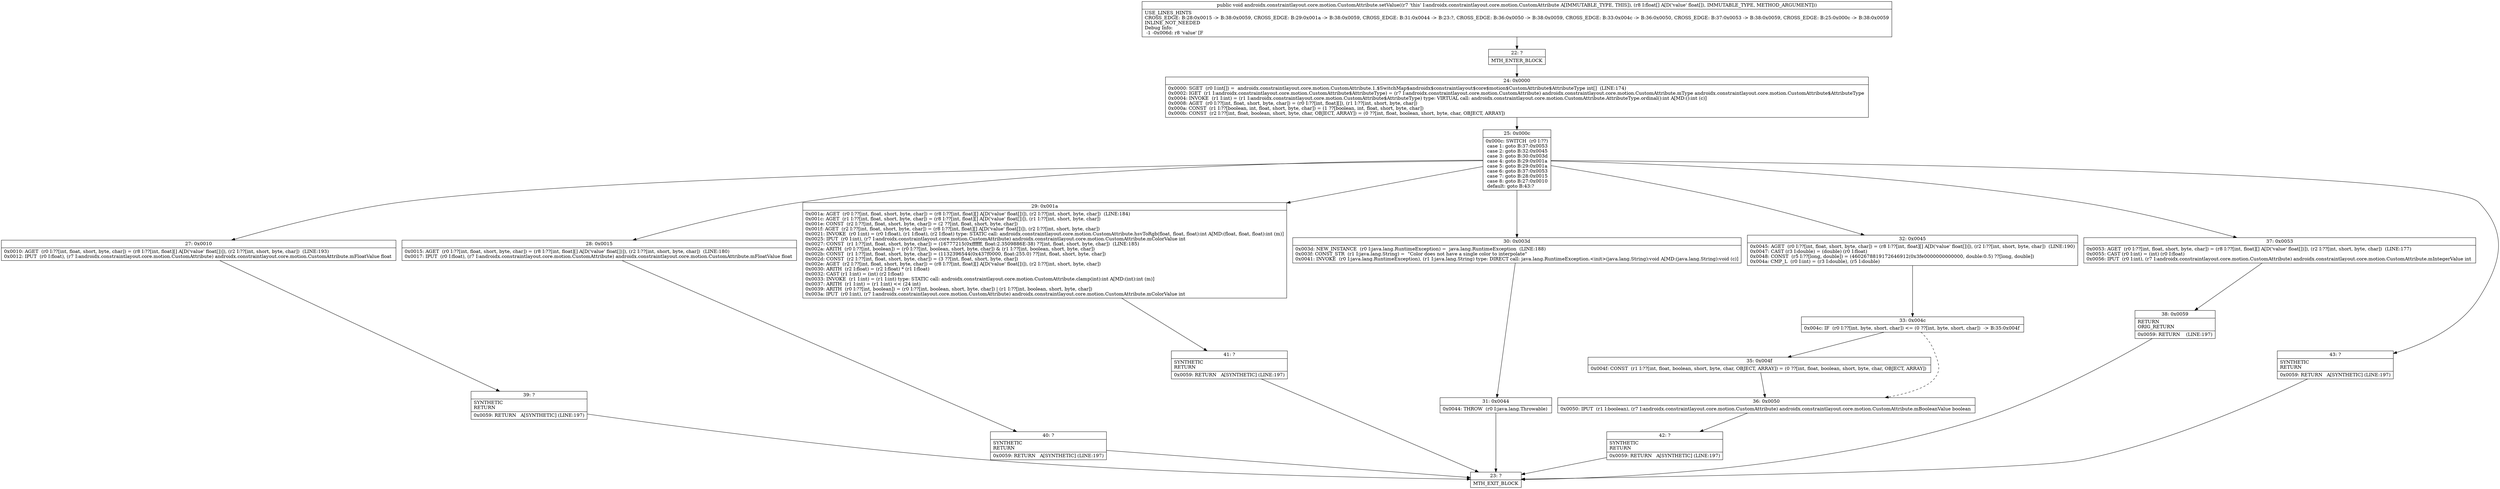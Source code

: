 digraph "CFG forandroidx.constraintlayout.core.motion.CustomAttribute.setValue([F)V" {
Node_22 [shape=record,label="{22\:\ ?|MTH_ENTER_BLOCK\l}"];
Node_24 [shape=record,label="{24\:\ 0x0000|0x0000: SGET  (r0 I:int[]) =  androidx.constraintlayout.core.motion.CustomAttribute.1.$SwitchMap$androidx$constraintlayout$core$motion$CustomAttribute$AttributeType int[]  (LINE:174)\l0x0002: IGET  (r1 I:androidx.constraintlayout.core.motion.CustomAttribute$AttributeType) = (r7 I:androidx.constraintlayout.core.motion.CustomAttribute) androidx.constraintlayout.core.motion.CustomAttribute.mType androidx.constraintlayout.core.motion.CustomAttribute$AttributeType \l0x0004: INVOKE  (r1 I:int) = (r1 I:androidx.constraintlayout.core.motion.CustomAttribute$AttributeType) type: VIRTUAL call: androidx.constraintlayout.core.motion.CustomAttribute.AttributeType.ordinal():int A[MD:():int (c)]\l0x0008: AGET  (r0 I:??[int, float, short, byte, char]) = (r0 I:??[int, float][]), (r1 I:??[int, short, byte, char]) \l0x000a: CONST  (r1 I:??[boolean, int, float, short, byte, char]) = (1 ??[boolean, int, float, short, byte, char]) \l0x000b: CONST  (r2 I:??[int, float, boolean, short, byte, char, OBJECT, ARRAY]) = (0 ??[int, float, boolean, short, byte, char, OBJECT, ARRAY]) \l}"];
Node_25 [shape=record,label="{25\:\ 0x000c|0x000c: SWITCH  (r0 I:??)\l case 1: goto B:37:0x0053\l case 2: goto B:32:0x0045\l case 3: goto B:30:0x003d\l case 4: goto B:29:0x001a\l case 5: goto B:29:0x001a\l case 6: goto B:37:0x0053\l case 7: goto B:28:0x0015\l case 8: goto B:27:0x0010\l default: goto B:43:? \l}"];
Node_27 [shape=record,label="{27\:\ 0x0010|0x0010: AGET  (r0 I:??[int, float, short, byte, char]) = (r8 I:??[int, float][] A[D('value' float[])]), (r2 I:??[int, short, byte, char])  (LINE:193)\l0x0012: IPUT  (r0 I:float), (r7 I:androidx.constraintlayout.core.motion.CustomAttribute) androidx.constraintlayout.core.motion.CustomAttribute.mFloatValue float \l}"];
Node_39 [shape=record,label="{39\:\ ?|SYNTHETIC\lRETURN\l|0x0059: RETURN   A[SYNTHETIC] (LINE:197)\l}"];
Node_23 [shape=record,label="{23\:\ ?|MTH_EXIT_BLOCK\l}"];
Node_28 [shape=record,label="{28\:\ 0x0015|0x0015: AGET  (r0 I:??[int, float, short, byte, char]) = (r8 I:??[int, float][] A[D('value' float[])]), (r2 I:??[int, short, byte, char])  (LINE:180)\l0x0017: IPUT  (r0 I:float), (r7 I:androidx.constraintlayout.core.motion.CustomAttribute) androidx.constraintlayout.core.motion.CustomAttribute.mFloatValue float \l}"];
Node_40 [shape=record,label="{40\:\ ?|SYNTHETIC\lRETURN\l|0x0059: RETURN   A[SYNTHETIC] (LINE:197)\l}"];
Node_29 [shape=record,label="{29\:\ 0x001a|0x001a: AGET  (r0 I:??[int, float, short, byte, char]) = (r8 I:??[int, float][] A[D('value' float[])]), (r2 I:??[int, short, byte, char])  (LINE:184)\l0x001c: AGET  (r1 I:??[int, float, short, byte, char]) = (r8 I:??[int, float][] A[D('value' float[])]), (r1 I:??[int, short, byte, char]) \l0x001e: CONST  (r2 I:??[int, float, short, byte, char]) = (2 ??[int, float, short, byte, char]) \l0x001f: AGET  (r2 I:??[int, float, short, byte, char]) = (r8 I:??[int, float][] A[D('value' float[])]), (r2 I:??[int, short, byte, char]) \l0x0021: INVOKE  (r0 I:int) = (r0 I:float), (r1 I:float), (r2 I:float) type: STATIC call: androidx.constraintlayout.core.motion.CustomAttribute.hsvToRgb(float, float, float):int A[MD:(float, float, float):int (m)]\l0x0025: IPUT  (r0 I:int), (r7 I:androidx.constraintlayout.core.motion.CustomAttribute) androidx.constraintlayout.core.motion.CustomAttribute.mColorValue int \l0x0027: CONST  (r1 I:??[int, float, short, byte, char]) = (16777215(0xffffff, float:2.3509886E\-38) ??[int, float, short, byte, char])  (LINE:185)\l0x002a: ARITH  (r0 I:??[int, boolean]) = (r0 I:??[int, boolean, short, byte, char]) & (r1 I:??[int, boolean, short, byte, char]) \l0x002b: CONST  (r1 I:??[int, float, short, byte, char]) = (1132396544(0x437f0000, float:255.0) ??[int, float, short, byte, char]) \l0x002d: CONST  (r2 I:??[int, float, short, byte, char]) = (3 ??[int, float, short, byte, char]) \l0x002e: AGET  (r2 I:??[int, float, short, byte, char]) = (r8 I:??[int, float][] A[D('value' float[])]), (r2 I:??[int, short, byte, char]) \l0x0030: ARITH  (r2 I:float) = (r2 I:float) * (r1 I:float) \l0x0032: CAST (r1 I:int) = (int) (r2 I:float) \l0x0033: INVOKE  (r1 I:int) = (r1 I:int) type: STATIC call: androidx.constraintlayout.core.motion.CustomAttribute.clamp(int):int A[MD:(int):int (m)]\l0x0037: ARITH  (r1 I:int) = (r1 I:int) \<\< (24 int) \l0x0039: ARITH  (r0 I:??[int, boolean]) = (r0 I:??[int, boolean, short, byte, char]) \| (r1 I:??[int, boolean, short, byte, char]) \l0x003a: IPUT  (r0 I:int), (r7 I:androidx.constraintlayout.core.motion.CustomAttribute) androidx.constraintlayout.core.motion.CustomAttribute.mColorValue int \l}"];
Node_41 [shape=record,label="{41\:\ ?|SYNTHETIC\lRETURN\l|0x0059: RETURN   A[SYNTHETIC] (LINE:197)\l}"];
Node_30 [shape=record,label="{30\:\ 0x003d|0x003d: NEW_INSTANCE  (r0 I:java.lang.RuntimeException) =  java.lang.RuntimeException  (LINE:188)\l0x003f: CONST_STR  (r1 I:java.lang.String) =  \"Color does not have a single color to interpolate\" \l0x0041: INVOKE  (r0 I:java.lang.RuntimeException), (r1 I:java.lang.String) type: DIRECT call: java.lang.RuntimeException.\<init\>(java.lang.String):void A[MD:(java.lang.String):void (c)]\l}"];
Node_31 [shape=record,label="{31\:\ 0x0044|0x0044: THROW  (r0 I:java.lang.Throwable) \l}"];
Node_32 [shape=record,label="{32\:\ 0x0045|0x0045: AGET  (r0 I:??[int, float, short, byte, char]) = (r8 I:??[int, float][] A[D('value' float[])]), (r2 I:??[int, short, byte, char])  (LINE:190)\l0x0047: CAST (r3 I:double) = (double) (r0 I:float) \l0x0048: CONST  (r5 I:??[long, double]) = (4602678819172646912(0x3fe0000000000000, double:0.5) ??[long, double]) \l0x004a: CMP_L  (r0 I:int) = (r3 I:double), (r5 I:double) \l}"];
Node_33 [shape=record,label="{33\:\ 0x004c|0x004c: IF  (r0 I:??[int, byte, short, char]) \<= (0 ??[int, byte, short, char])  \-\> B:35:0x004f \l}"];
Node_35 [shape=record,label="{35\:\ 0x004f|0x004f: CONST  (r1 I:??[int, float, boolean, short, byte, char, OBJECT, ARRAY]) = (0 ??[int, float, boolean, short, byte, char, OBJECT, ARRAY]) \l}"];
Node_36 [shape=record,label="{36\:\ 0x0050|0x0050: IPUT  (r1 I:boolean), (r7 I:androidx.constraintlayout.core.motion.CustomAttribute) androidx.constraintlayout.core.motion.CustomAttribute.mBooleanValue boolean \l}"];
Node_42 [shape=record,label="{42\:\ ?|SYNTHETIC\lRETURN\l|0x0059: RETURN   A[SYNTHETIC] (LINE:197)\l}"];
Node_37 [shape=record,label="{37\:\ 0x0053|0x0053: AGET  (r0 I:??[int, float, short, byte, char]) = (r8 I:??[int, float][] A[D('value' float[])]), (r2 I:??[int, short, byte, char])  (LINE:177)\l0x0055: CAST (r0 I:int) = (int) (r0 I:float) \l0x0056: IPUT  (r0 I:int), (r7 I:androidx.constraintlayout.core.motion.CustomAttribute) androidx.constraintlayout.core.motion.CustomAttribute.mIntegerValue int \l}"];
Node_38 [shape=record,label="{38\:\ 0x0059|RETURN\lORIG_RETURN\l|0x0059: RETURN    (LINE:197)\l}"];
Node_43 [shape=record,label="{43\:\ ?|SYNTHETIC\lRETURN\l|0x0059: RETURN   A[SYNTHETIC] (LINE:197)\l}"];
MethodNode[shape=record,label="{public void androidx.constraintlayout.core.motion.CustomAttribute.setValue((r7 'this' I:androidx.constraintlayout.core.motion.CustomAttribute A[IMMUTABLE_TYPE, THIS]), (r8 I:float[] A[D('value' float[]), IMMUTABLE_TYPE, METHOD_ARGUMENT]))  | USE_LINES_HINTS\lCROSS_EDGE: B:28:0x0015 \-\> B:38:0x0059, CROSS_EDGE: B:29:0x001a \-\> B:38:0x0059, CROSS_EDGE: B:31:0x0044 \-\> B:23:?, CROSS_EDGE: B:36:0x0050 \-\> B:38:0x0059, CROSS_EDGE: B:33:0x004c \-\> B:36:0x0050, CROSS_EDGE: B:37:0x0053 \-\> B:38:0x0059, CROSS_EDGE: B:25:0x000c \-\> B:38:0x0059\lINLINE_NOT_NEEDED\lDebug Info:\l  \-1 \-0x006d: r8 'value' [F\l}"];
MethodNode -> Node_22;Node_22 -> Node_24;
Node_24 -> Node_25;
Node_25 -> Node_27;
Node_25 -> Node_28;
Node_25 -> Node_29;
Node_25 -> Node_30;
Node_25 -> Node_32;
Node_25 -> Node_37;
Node_25 -> Node_43;
Node_27 -> Node_39;
Node_39 -> Node_23;
Node_28 -> Node_40;
Node_40 -> Node_23;
Node_29 -> Node_41;
Node_41 -> Node_23;
Node_30 -> Node_31;
Node_31 -> Node_23;
Node_32 -> Node_33;
Node_33 -> Node_35;
Node_33 -> Node_36[style=dashed];
Node_35 -> Node_36;
Node_36 -> Node_42;
Node_42 -> Node_23;
Node_37 -> Node_38;
Node_38 -> Node_23;
Node_43 -> Node_23;
}

